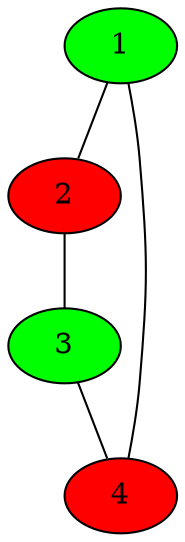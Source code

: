 graph MyGraph {
	1;
	2;
	3;
	4;
	1 -- 2;
	1 -- 4;
	2 -- 3;
	3 -- 4;
    1 [style=filled, fillcolor=green];
    2 [style=filled, fillcolor=red];
    3 [style=filled, fillcolor=green];
    4 [style=filled, fillcolor=red];
}
